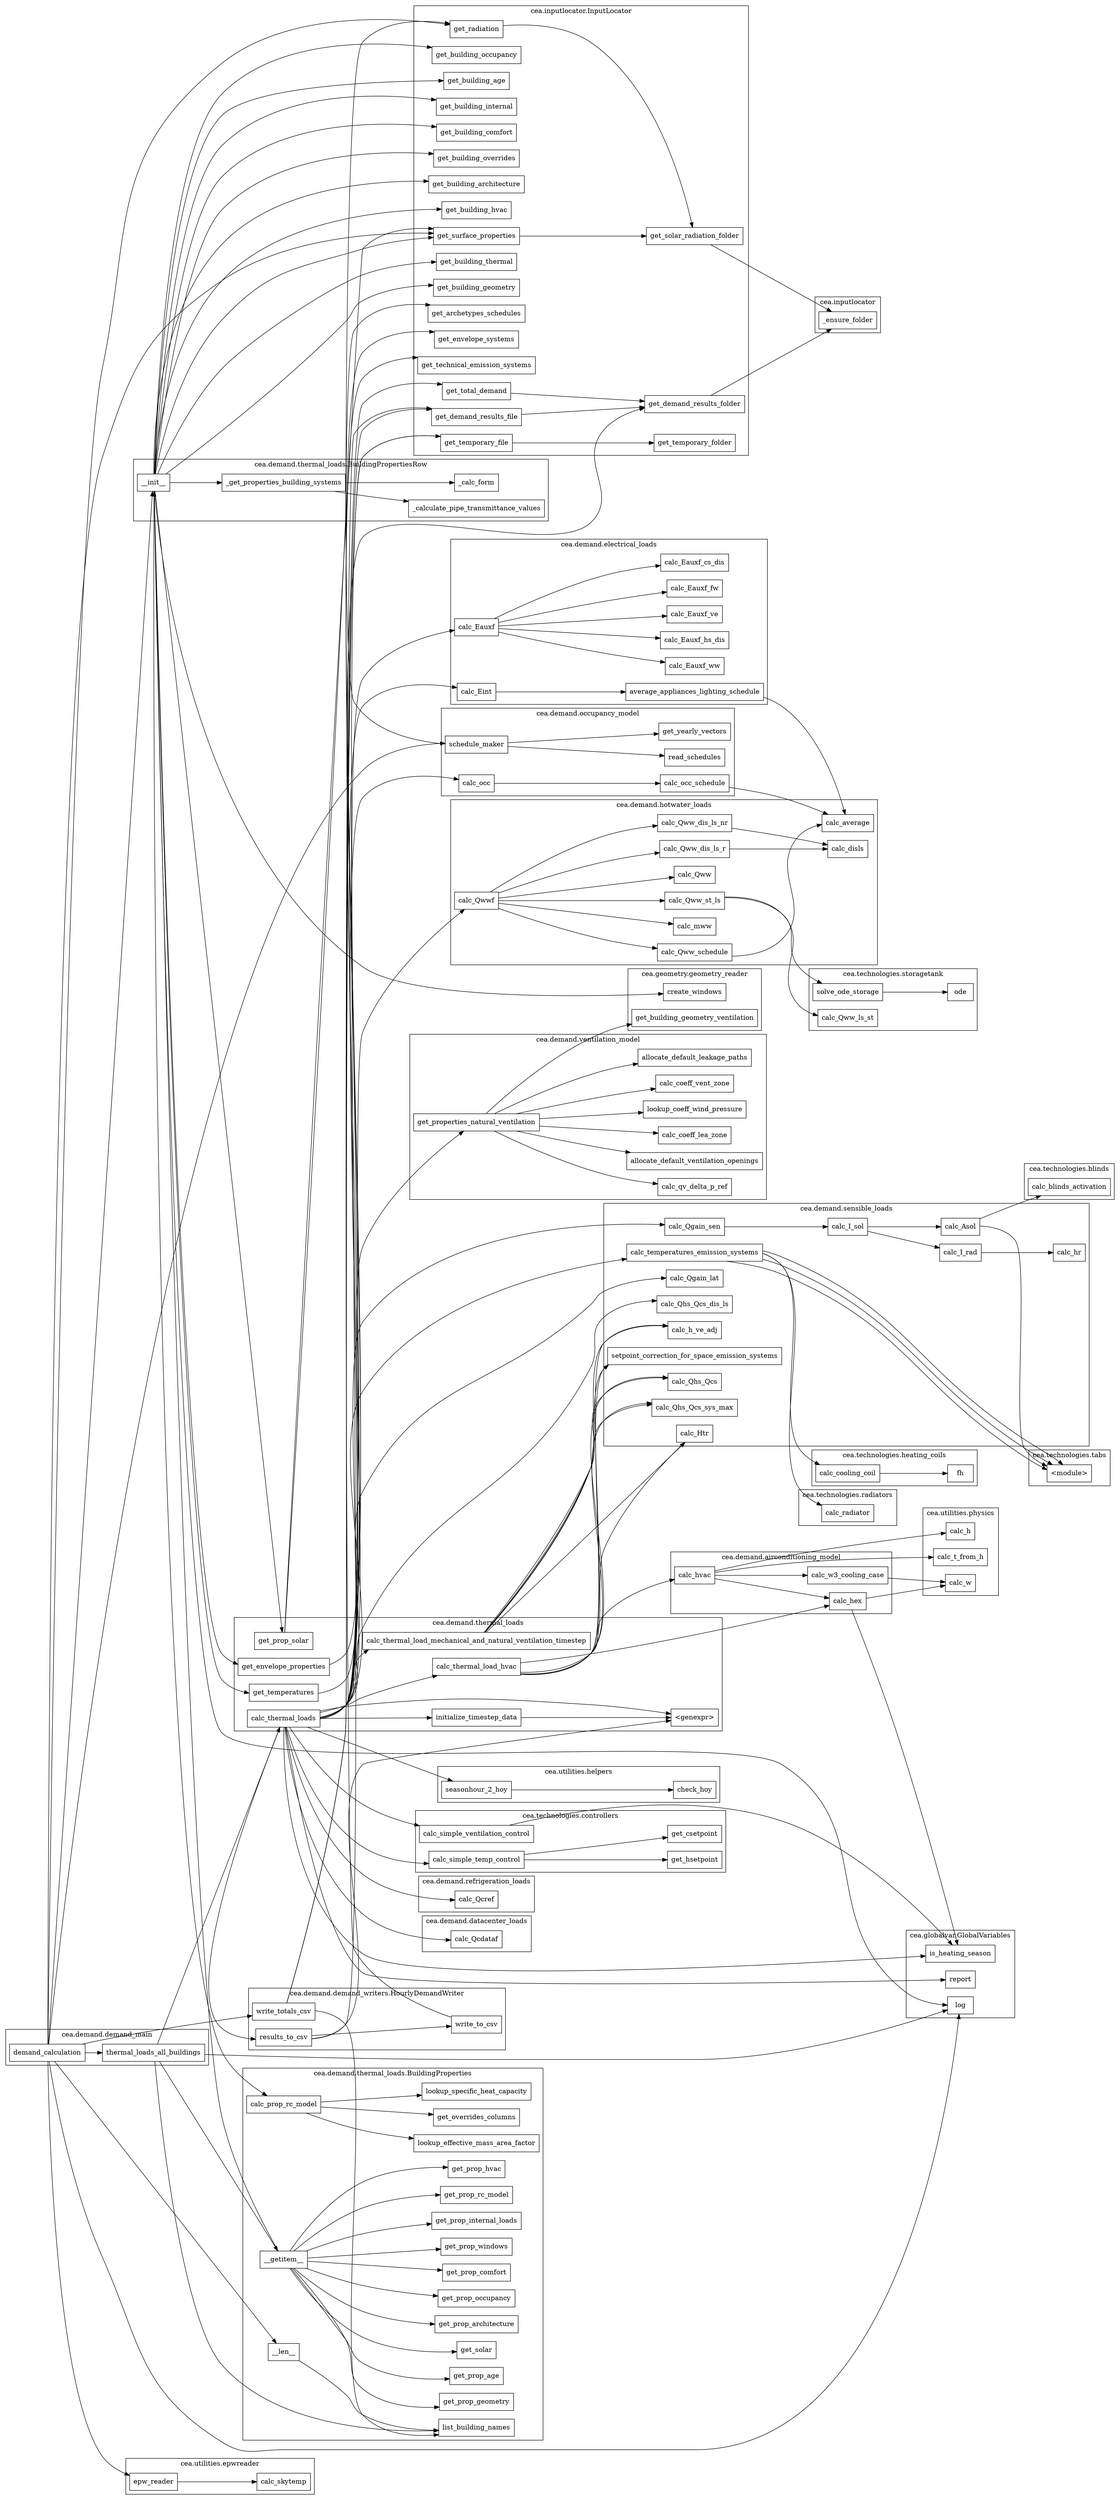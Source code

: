 digraph demand_function_graph {
	graph [bb="0,0,1928,5007",
		rankdir=LR
	];
	node [label="\N",
		shape=box
	];
	subgraph "cluster_cea.utilities.physics" {
		graph [bb="1589.5,2523,1713.5,2706",
			label="cea.utilities.physics",
			lheight=0.21,
			lp="1651.5,2694.5",
			lwidth=1.50
		];
		calc_h		 [height=0.5,
			pos="1651,2603",
			width=0.75];
		calc_w		 [height=0.5,
			pos="1651,2549",
			width=0.77778];
		calc_t_from_h		 [height=0.5,
			pos="1651,2657",
			width=1.375];
	}
	subgraph "cluster_cea.geometry.geometry_reader" {
		graph [bb="1083,3267,1307,3396",
			label="cea.geometry.geometry_reader",
			lheight=0.21,
			lp="1195,3384.5",
			lwidth=2.39
		];
		get_building_geometry_ventilation		 [height=0.5,
			pos="1195,3347",
			width=2.8889];
		create_windows		 [height=0.5,
			pos="1195,3293",
			width=1.4861];
	}
	subgraph "cluster_cea.inputlocator.InputLocator" {
		graph [bb="714.5,3840,1287.5,4779",
			label="cea.inputlocator.InputLocator",
			lheight=0.21,
			lp="1001,4767.5",
			lwidth=2.32
		];
		get_surface_properties		 [height=0.5,
			pos="821.5,4244",
			width=2.0139];
		get_solar_radiation_folder		 [height=0.5,
			pos="1195,4190",
			width=2.2778];
		get_surface_properties -> get_solar_radiation_folder		 [pos="e,1112.9,4202 894.18,4233.8 929.12,4228.7 971.76,4222.6 1010,4217 1040.3,4212.6 1073.4,4207.8 1103,4203.4"];
		get_building_thermal		 [height=0.5,
			pos="821.5,4514",
			width=1.8472];
		get_total_demand		 [height=0.5,
			pos="821.5,3974",
			width=1.6111];
		get_demand_results_folder		 [height=0.5,
			pos="1195,3947",
			width=2.3472];
		get_total_demand -> get_demand_results_folder		 [pos="e,1110.5,3953.1 879.73,3969.9 938.51,3965.6 1031,3958.9 1100.4,3953.8"];
		get_building_geometry		 [height=0.5,
			pos="821.5,4460",
			width=2];
		get_building_occupancy		 [height=0.5,
			pos="821.5,4406",
			width=2.1389];
		get_radiation		 [height=0.5,
			pos="821.5,4190",
			width=1.2361];
		get_radiation -> get_solar_radiation_folder		 [pos="e,1113,4190 866.21,4190 924,4190 1027.3,4190 1102.5,4190"];
		get_building_age		 [height=0.5,
			pos="821.5,4352",
			width=1.5417];
		get_technical_emission_systems		 [height=0.5,
			pos="821.5,4082",
			width=2.75];
		get_envelope_systems		 [height=0.5,
			pos="821.5,4136",
			width=1.9861];
		get_demand_results_file		 [height=0.5,
			pos="821.5,3920",
			width=2.1111];
		get_demand_results_file -> get_demand_results_folder		 [pos="e,1110.2,3941 897.68,3925.5 956.02,3929.7 1037.2,3935.7 1099.9,3940.2"];
		get_temporary_folder		 [height=0.5,
			pos="1195,3866",
			width=1.9167];
		get_building_internal		 [height=0.5,
			pos="821.5,4298",
			width=1.8333];
		get_archetypes_schedules		 [height=0.5,
			pos="821.5,4028",
			width=2.2639];
		get_building_comfort		 [height=0.5,
			pos="821.5,4730",
			width=1.9028];
		get_building_overrides		 [height=0.5,
			pos="821.5,4676",
			width=2];
		get_building_architecture		 [height=0.5,
			pos="821.5,4622",
			width=2.1806];
		get_temporary_file		 [height=0.5,
			pos="821.5,3866",
			width=1.6944];
		get_temporary_file -> get_temporary_folder		 [pos="e,1125.8,3866 882.6,3866 946.02,3866 1046.2,3866 1115.8,3866"];
		get_building_hvac		 [height=0.5,
			pos="821.5,4568",
			width=1.6528];
	}
	subgraph "cluster_cea.demand.hotwater_loads" {
		graph [bb="773,1388,1512.5,1733",
			label="cea.demand.hotwater_loads",
			lheight=0.21,
			lp="1142.8,1721.5",
			lwidth=2.18
		];
		calc_mww		 [height=0.5,
			pos="1195,1414",
			width=1.0694];
		calc_average		 [height=0.5,
			pos="1460,1468",
			width=1.2361];
		calc_Qww_schedule		 [height=0.5,
			pos="1195,1468",
			width=1.8472];
		calc_Qww_schedule -> calc_average		 [pos="e,1415.1,1468 1261.7,1468 1305.9,1468 1363.4,1468 1404.9,1468"];
		calc_Qww		 [height=0.5,
			pos="1195,1522",
			width=1.0694];
		calc_Qwwf		 [height=0.5,
			pos="821.5,1576",
			width=1.125];
		calc_Qwwf -> calc_mww		 [pos="e,1156.4,1416.5 844.82,1557.9 882.3,1528.4 961.31,1470.4 1038,1441 1072.8,1427.7 1114.6,1420.9 1146.1,1417.5"];
		calc_Qwwf -> calc_Qww_schedule		 [pos="e,1128.1,1476.6 862.27,1558.5 904.96,1540.3 975.13,1512.1 1038,1495 1063.8,1488 1092.4,1482.5 1118.1,1478.2"];
		calc_Qwwf -> calc_Qww		 [pos="e,1156.5,1527.5 862.26,1570.3 931.17,1560.2 1072.5,1539.7 1146.5,1528.9"];
		calc_Qww_dis_ls_nr		 [height=0.5,
			pos="1195,1576",
			width=1.8889];
		calc_Qwwf -> calc_Qww_dis_ls_nr		 [pos="e,1126.7,1576 862.26,1576 922.72,1576 1038.9,1576 1116.5,1576"];
		calc_Qww_st_ls		 [height=0.5,
			pos="1195,1684",
			width=1.5278];
		calc_Qwwf -> calc_Qww_st_ls		 [pos="e,1139.7,1677.2 862.27,1593.6 904.96,1611.8 975.13,1640 1038,1657 1067.6,1665.1 1101.1,1671.3 1129.5,1675.7"];
		calc_Qww_dis_ls_r		 [height=0.5,
			pos="1195,1630",
			width=1.7917];
		calc_Qwwf -> calc_Qww_dis_ls_r		 [pos="e,1130.4,1620.8 862.26,1581.8 923.7,1590.8 1042.7,1608.1 1120.2,1619.3"];
		calc_disls		 [height=0.5,
			pos="1460,1603",
			width=1];
		calc_Qww_dis_ls_nr -> calc_disls		 [pos="e,1423.9,1599.4 1263,1582.9 1310.3,1587.8 1372.4,1594.2 1413.9,1598.4"];
		calc_Qww_dis_ls_r -> calc_disls		 [pos="e,1423.8,1606.7 1259.7,1623.5 1307.3,1618.6 1371.2,1612.1 1413.7,1607.7"];
	}
	subgraph "cluster_cea.technologies.controllers" {
		graph [bb="716.5,1741,1249,1870",
			label="cea.technologies.controllers",
			lheight=0.21,
			lp="982.75,1858.5",
			lwidth=2.17
		];
		calc_simple_temp_control		 [height=0.5,
			pos="821.5,1767",
			width=2.2917];
		get_csetpoint		 [height=0.5,
			pos="1195,1767",
			width=1.2778];
		calc_simple_temp_control -> get_csetpoint		 [pos="e,1148.8,1767 904.03,1767 975.1,1767 1076.3,1767 1138.4,1767"];
		get_hsetpoint		 [height=0.5,
			pos="1195,1821",
			width=1.2778];
		calc_simple_temp_control -> get_hsetpoint		 [pos="e,1148.6,1814.4 904.19,1778.8 937.07,1783.5 975.34,1789 1010,1794 1053.2,1800.3 1102.1,1807.5 1138.7,1812.9"];
		calc_simple_ventilation_control		 [height=0.5,
			pos="821.5,1821",
			width=2.6944];
	}
	subgraph "cluster_cea.technologies.storagetank" {
		graph [bb="1391,1887,1686,2016",
			label="cea.technologies.storagetank",
			lheight=0.21,
			lp="1538.5,2004.5",
			lwidth=2.22
		];
		ode		 [height=0.5,
			pos="1651,1913",
			width=0.75];
		calc_Qww_ls_st		 [height=0.5,
			pos="1460,1967",
			width=1.5278];
		solve_ode_storage		 [height=0.5,
			pos="1460,1913",
			width=1.6944];
		solve_ode_storage -> ode		 [pos="e,1623.8,1913 1521.1,1913 1551.5,1913 1587.4,1913 1613.6,1913"];
	}
	subgraph "cluster_cea.demand.occupancy_model" {
		graph [bb="431,263.04,891.5,446.04",
			label="cea.demand.occupancy_model",
			lheight=0.21,
			lp="661.25,434.54",
			lwidth=2.43
		];
		calc_occ_schedule		 [height=0.5,
			pos="821.5,289.04",
			width=1.7222];
		schedule_maker		 [height=0.5,
			pos="492.5,397.04",
			width=1.4861];
		get_yearly_vectors		 [height=0.5,
			pos="821.5,343.04",
			width=1.6944];
		schedule_maker -> get_yearly_vectors		 [pos="e,760.43,350.94 546.05,386.25 572.15,381.05 604.18,374.9 633,370.04 671.67,363.52 714.99,357.22 750.24,352.34"];
		read_schedules		 [height=0.5,
			pos="821.5,397.04",
			width=1.4306];
		schedule_maker -> read_schedules		 [pos="e,769.97,397.04 546.04,397.04 604.32,397.04 698.22,397.04 759.65,397.04"];
		calc_occ		 [height=0.5,
			pos="492.5,316.04",
			width=0.94444];
		calc_occ -> calc_occ_schedule		 [pos="e,759.24,294.1 526.65,313.31 578.47,309.03 679.85,300.66 748.87,294.96"];
	}
	subgraph "cluster_cea.technologies.tabs" {
		graph [bb="1773.5,3267,1909.5,3342",
			label="cea.technologies.tabs",
			lheight=0.21,
			lp="1841.5,3330.5",
			lwidth=1.67
		];
		"<module>"		 [height=0.5,
			pos="1841.5,3293",
			width=1.0278];
	}
	subgraph "cluster_cea.utilities.helpers" {
		graph [bb="752,3757,1242,3832",
			label="cea.utilities.helpers",
			lheight=0.21,
			lp="997,3820.5",
			lwidth=1.46
		];
		check_hoy		 [height=0.5,
			pos="1195,3783",
			width=1.0833];
		seasonhour_2_hoy		 [height=0.5,
			pos="821.5,3783",
			width=1.7083];
		seasonhour_2_hoy -> check_hoy		 [pos="e,1155.9,3783 883.01,3783 956.3,3783 1078.3,3783 1145.6,3783"];
	}
	subgraph "cluster_cea.technologies.radiators" {
		graph [bb="1379.5,2669,1540.5,2744",
			label="cea.technologies.radiators",
			lheight=0.21,
			lp="1460,2732.5",
			lwidth=2.01
		];
		calc_radiator		 [height=0.5,
			pos="1460,2695",
			width=1.2361];
	}
	subgraph "cluster_cea.demand.ventilation_model" {
		graph [bb="711,3404,1315.5,3749",
			label="cea.demand.ventilation_model",
			lheight=0.21,
			lp="1013.3,3737.5",
			lwidth=2.35
		];
		get_properties_natural_ventilation		 [height=0.5,
			pos="821.5,3511",
			width=2.8472];
		allocate_default_ventilation_openings		 [height=0.5,
			pos="1195,3430",
			width=3.125];
		get_properties_natural_ventilation -> allocate_default_ventilation_openings		 [pos="e,1083.9,3448.1 889.18,3493 931.61,3481.8 987.81,3467.7 1038,3457 1049.6,3454.6 1061.6,3452.2 1073.7,3449.9"];
		calc_coeff_lea_zone		 [height=0.5,
			pos="1195,3484",
			width=1.8333];
		get_properties_natural_ventilation -> calc_coeff_lea_zone		 [pos="e,1128.9,3488.8 924.01,3503.7 985.5,3499.2 1062.6,3493.6 1118.7,3489.5"];
		lookup_coeff_wind_pressure		 [height=0.5,
			pos="1195,3538",
			width=2.5278];
		get_properties_natural_ventilation -> lookup_coeff_wind_pressure		 [pos="e,1103.7,3531.5 924.01,3518.4 976.79,3522.3 1041.1,3526.9 1093.7,3530.8"];
		calc_coeff_vent_zone		 [height=0.5,
			pos="1195,3592",
			width=1.9444];
		get_properties_natural_ventilation -> calc_coeff_vent_zone		 [pos="e,1124.7,3581.2 889.18,3529.1 931.61,3540.3 987.81,3554.4 1038,3565 1062.8,3570.3 1090,3575.3 1114.6,3579.5"];
		allocate_default_leakage_paths		 [height=0.5,
			pos="1195,3646",
			width=2.625];
		get_properties_natural_ventilation -> allocate_default_leakage_paths		 [pos="e,1100.1,3634.4 851.64,3529.1 891.99,3553.4 967.84,3596 1038,3619 1054.5,3624.5 1072.3,3628.9 1089.8,3632.4"];
		calc_qv_delta_p_ref		 [height=0.5,
			pos="1195,3700",
			width=1.8333];
		get_properties_natural_ventilation -> calc_qv_delta_p_ref		 [pos="e,1128.7,3695.7 840.16,3529.1 874.7,3563.3 955.08,3637.2 1038,3673 1063.2,3683.9 1092.4,3690.4 1118.7,3694.3"];
	}
	subgraph "cluster_cea.utilities.epwreader" {
		graph [bb="217,4924,547.5,4999",
			label="cea.utilities.epwreader",
			lheight=0.21,
			lp="382.25,4987.5",
			lwidth=1.71
		];
		epw_reader		 [height=0.5,
			pos="266,4950",
			width=1.1389];
		calc_skytemp		 [height=0.5,
			pos="492.5,4950",
			width=1.3056];
		epw_reader -> calc_skytemp		 [pos="e,445.12,4950 307.14,4950 342.75,4950 395.17,4950 435.02,4950"];
	}
	subgraph "cluster_cea.globalvar.GlobalVariables" {
		graph [bb="1560,1234,1743,1417",
			label="cea.globalvar.GlobalVariables",
			lheight=0.21,
			lp="1651.5,1405.5",
			lwidth=2.32
		];
		report		 [height=0.5,
			pos="1651,1314",
			width=0.75];
		is_heating_season		 [height=0.5,
			pos="1651,1368",
			width=1.6389];
		log		 [height=0.5,
			pos="1651,1260",
			width=0.75];
	}
	subgraph "cluster_cea.technologies.heating_coils" {
		graph [bb="1394,3331,1686,3406",
			label="cea.technologies.heating_coils",
			lheight=0.21,
			lp="1540,3394.5",
			lwidth=2.35
		];
		calc_cooling_coil		 [height=0.5,
			pos="1460,3357",
			width=1.6111];
		fh		 [height=0.5,
			pos="1651,3357",
			width=0.75];
		calc_cooling_coil -> fh		 [pos="e,1624,3357 1518.2,3357 1549.3,3357 1586.8,3357 1613.8,3357"];
	}
	subgraph "cluster_cea.demand.refrigeration_loads" {
		graph [bb="726,1239,917,1314",
			label="cea.demand.refrigeration_loads",
			lheight=0.21,
			lp="821.5,1302.5",
			lwidth=2.43
		];
		calc_Qcref		 [height=0.5,
			pos="821.5,1265",
			width=1.0972];
	}
	subgraph "cluster_cea.demand.demand_writers.HourlyDemandWriter" {
		graph [bb="430.5,126.04,874,255.04",
			label="cea.demand.demand_writers.HourlyDemandWriter",
			lheight=0.21,
			lp="652.25,243.54",
			lwidth=3.94
		];
		write_to_csv		 [height=0.5,
			pos="821.5,179.04",
			width=1.2361];
		results_to_csv		 [height=0.5,
			pos="492.5,152.04",
			width=1.3611];
		results_to_csv -> write_to_csv		 [pos="e,776.77,175.43 541.75,156.03 601.83,160.99 704.15,169.44 766.7,174.6"];
		write_totals_csv		 [height=0.5,
			pos="492.5,206.04",
			width=1.5];
	}
	subgraph "cluster_cea.demand.thermal_loads.BuildingPropertiesRow" {
		graph [bb="226.5,4787,943,4916",
			label="cea.demand.thermal_loads.BuildingPropertiesRow",
			lheight=0.21,
			lp="584.75,4904.5",
			lwidth=3.93
		];
		_calc_form		 [height=0.5,
			pos="821.5,4813",
			width=1.125];
		_calculate_pipe_transmittance_values		 [height=0.5,
			pos="821.5,4867",
			width=3.1528];
		__init__		 [height=0.5,
			pos="266,4813",
			width=0.875];
		_get_properties_building_systems		 [height=0.5,
			pos="492.5,4813",
			width=2.9028];
		__init__ -> _get_properties_building_systems		 [pos="e,387.83,4813 297.75,4813 318.84,4813 348.26,4813 377.82,4813"];
		_get_properties_building_systems -> _calc_form		 [pos="e,780.6,4813 597.41,4813 655.19,4813 724.46,4813 770.33,4813"];
		_get_properties_building_systems -> _calculate_pipe_transmittance_values		 [pos="e,707.83,4851.7 583.43,4831.1 599.9,4834.2 616.95,4837.3 633,4840 653.95,4843.6 676.27,4847 697.93,4850.3"];
	}
	subgraph "cluster_cea.demand.thermal_loads.BuildingProperties" {
		graph [bb="417.5,454.04,938,1231",
			label="cea.demand.thermal_loads.BuildingProperties",
			lheight=0.21,
			lp="677.75,1219.5",
			lwidth=3.56
		];
		get_prop_occupancy		 [height=0.5,
			pos="821.5,912.04",
			width=1.9028];
		get_prop_comfort		 [height=0.5,
			pos="821.5,966.04",
			width=1.6667];
		get_overrides_columns		 [height=0.5,
			pos="821.5,1074",
			width=2.0417];
		get_prop_windows		 [height=0.5,
			pos="821.5,1020",
			width=1.7361];
		get_prop_internal_loads		 [height=0.5,
			pos="821.5,534.04",
			width=2.1111];
		list_building_names		 [height=0.5,
			pos="821.5,480.04",
			width=1.7639];
		get_prop_rc_model		 [height=0.5,
			pos="821.5,588.04",
			width=1.7778];
		lookup_specific_heat_capacity		 [height=0.5,
			pos="821.5,1128",
			width=2.6528];
		get_prop_hvac		 [height=0.5,
			pos="821.5,642.04",
			width=1.4028];
		__getitem__		 [height=0.5,
			pos="492.5,777.04",
			width=1.1944];
		__getitem__ -> get_prop_occupancy		 [pos="e,752.75,910.64 510.48,795.09 534.97,819.86 582.8,863.77 633,885.04 667.31,899.59 707.98,906.55 742.66,909.78"];
		__getitem__ -> get_prop_comfort		 [pos="e,761.38,967.98 503.12,795.12 522.55,829.63 570.02,904.52 633,939.04 668.85,958.7 714.1,965.63 751.16,967.56"];
		__getitem__ -> get_prop_windows		 [pos="e,758.61,1023.7 499.37,795.32 514.12,838.02 557.09,944.37 633,993.04 666.91,1014.8 711.29,1021.9 748.37,1023.4"];
		__getitem__ -> get_prop_internal_loads		 [pos="e,745.18,526.47 529.46,759.01 552.08,745.89 580.08,726.07 597,701.04 632.99,647.82 585.17,603.94 633,561.04 660.3,536.56 699.38,\
528.28 734.81,526.74"];
		__getitem__ -> get_prop_rc_model		 [pos="e,757.08,582.22 527.07,758.89 549.38,745.41 577.97,725.22 597,701.04 622.63,668.49 600.23,640.4 633,615.04 664.86,590.39 709.15,\
583.14 746.69,582.29"];
		__getitem__ -> get_prop_hvac		 [pos="e,770.92,641.5 519.52,758.95 540.76,743.95 571.35,721.79 597,701.04 613.65,687.58 613.58,678.06 633,669.04 672.94,650.49 722.4,643.96 \
760.49,641.95"];
		get_prop_geometry		 [height=0.5,
			pos="821.5,696.04",
			width=1.7639];
		__getitem__ -> get_prop_geometry		 [pos="e,757.72,701.5 533,758.99 560.5,747.11 598.33,732.12 633,723.04 670.21,713.3 712.55,706.82 747.58,702.66"];
		get_prop_age		 [height=0.5,
			pos="821.5,750.04",
			width=1.3056];
		__getitem__ -> get_prop_age		 [pos="e,774.37,753.85 535.58,773.57 593.87,768.76 699.33,760.05 764.3,754.68"];
		get_solar		 [height=0.5,
			pos="821.5,804.04",
			width=0.94444];
		__getitem__ -> get_solar		 [pos="e,787.47,801.32 535.58,780.52 598,785.67 714.5,795.29 777.47,800.49"];
		get_prop_architecture		 [height=0.5,
			pos="821.5,858.04",
			width=1.9444];
		__getitem__ -> get_prop_architecture		 [pos="e,751.18,851.85 533,795.1 560.5,806.98 598.33,821.96 633,831.04 667.89,840.18 707.29,846.44 740.94,850.62"];
		calc_prop_rc_model		 [height=0.5,
			pos="492.5,1155",
			width=1.8611];
		calc_prop_rc_model -> get_overrides_columns		 [pos="e,747.62,1080.7 533,1137 560.5,1125.1 598.33,1110.1 633,1101 666.73,1092.2 704.69,1086.1 737.58,1081.9"];
		calc_prop_rc_model -> lookup_specific_heat_capacity		 [pos="e,725.92,1135.9 559.67,1149.6 604.46,1145.9 664.57,1140.9 715.8,1136.7"];
		lookup_effective_mass_area_factor		 [height=0.5,
			pos="821.5,1182",
			width=3.0139];
		calc_prop_rc_model -> lookup_effective_mass_area_factor		 [pos="e,712.91,1173.2 559.67,1160.5 600.7,1163.9 654.59,1168.3 702.73,1172.3"];
		__len__		 [height=0.5,
			pos="492.5,674.04",
			width=0.86111];
		__len__ -> list_building_names		 [pos="e,757.56,474.27 523.64,656.08 546.33,641.29 576.86,618.49 597,592.04 621.85,559.4 600.5,532.09 633,507.04 665.03,482.36 709.53,475.16 \
747.15,474.34"];
	}
	subgraph "cluster_cea.demand.airconditioning_model" {
		graph [bb="1150.5,2485,1540,2614",
			label="cea.demand.airconditioning_model",
			lheight=0.21,
			lp="1345.3,2602.5",
			lwidth=2.72
		];
		calc_hvac		 [height=0.5,
			pos="1195,2565",
			width=1.0139];
		calc_hex		 [height=0.5,
			pos="1460,2511",
			width=0.91667];
		calc_hvac -> calc_hex		 [pos="e,1426.6,2517.7 1231.7,2557.7 1279.8,2547.8 1365.2,2530.3 1416.5,2519.8"];
		calc_w3_cooling_case		 [height=0.5,
			pos="1460,2565",
			width=2];
		calc_hvac -> calc_w3_cooling_case		 [pos="e,1387.9,2565 1231.7,2565 1269,2565 1328.8,2565 1377.7,2565"];
	}
	subgraph "cluster_cea.demand.thermal_loads" {
		graph [bb="407.5,2240,1241.5,2477",
			label="cea.demand.thermal_loads",
			lheight=0.21,
			lp="824.5,2465.5",
			lwidth=2.07
		];
		initialize_timestep_data		 [height=0.5,
			pos="821.5,2296",
			width=2.0139];
		"<genexpr>"		 [height=0.5,
			pos="1195,2296",
			width=1.0694];
		initialize_timestep_data -> "<genexpr>"		 [pos="e,1156.1,2296 894.13,2296 968.23,2296 1081.9,2296 1145.9,2296"];
		get_envelope_properties		 [height=0.5,
			pos="492.5,2374",
			width=2.1389];
		calc_thermal_load_mechanical_and_natural_ventilation_timestep		 [height=0.5,
			pos="821.5,2428",
			width=5.2361];
		calc_thermal_loads		 [height=0.5,
			pos="492.5,2266",
			width=1.7361];
		calc_thermal_loads -> initialize_timestep_data		 [pos="e,748.73,2289.5 555.01,2271.7 606.93,2276.4 681.7,2283.3 738.67,2288.5"];
		calc_thermal_loads -> calc_thermal_load_mechanical_and_natural_ventilation_timestep		 [pos="e,645.34,2410 555.19,2271.7 570.37,2275.7 585.54,2282.3 597,2293 633.95,2327.6 594.17,2368.6 633,2401 634.22,2402.1 635.47,2403.1 \
636.73,2404"];
		calc_thermal_load_hvac		 [height=0.5,
			pos="821.5,2374",
			width=2.1111];
		calc_thermal_loads -> calc_thermal_load_hvac		 [pos="e,745.44,2371.6 555.05,2275.2 569.57,2279.2 584.46,2284.9 597,2293 618.49,2307 611.07,2324.8 633,2338 663.48,2356.4 701.38,2365.7 \
735.12,2370.3"];
		calc_thermal_loads -> "<genexpr>"		 [pos="e,1156.5,2303.2 555.08,2277.4 569.29,2281.3 584.04,2286.4 597,2293 615.52,2302.6 613.42,2316 633,2323 711.77,2351.6 926.44,2329.1 \
1010,2323 1056.7,2319.6 1109.4,2311.4 1146.5,2305"];
		get_prop_solar		 [height=0.5,
			pos="492.5,2428",
			width=1.4167];
		get_temperatures		 [height=0.5,
			pos="492.5,2320",
			width=1.5556];
	}
	subgraph "cluster_cea.inputlocator" {
		graph [bb="1401.5,4042,1518.5,4117",
			label="cea.inputlocator",
			lheight=0.21,
			lp="1460,4105.5",
			lwidth=1.25
		];
		_ensure_folder		 [height=0.5,
			pos="1460,4068",
			width=1.4028];
	}
	subgraph "cluster_cea.demand.sensible_loads" {
		graph [bb="1038,2752,1878.5,3259",
			label="cea.demand.sensible_loads",
			lheight=0.21,
			lp="1458.3,3247.5",
			lwidth=2.13
		];
		calc_I_rad		 [height=0.5,
			pos="1651,3183",
			width=1.0694];
		calc_hr		 [height=0.5,
			pos="1841.5,3183",
			width=0.80556];
		calc_I_rad -> calc_hr		 [pos="e,1812.4,3183 1689.7,3183 1722.4,3183 1769.4,3183 1802.3,3183"];
		calc_I_sol		 [height=0.5,
			pos="1460,3156",
			width=1.0417];
		calc_I_sol -> calc_I_rad		 [pos="e,1612.2,3177.6 1497.9,3161.3 1527.6,3165.6 1569.7,3171.6 1602.1,3176.2"];
		calc_Asol		 [height=0.5,
			pos="1651,3129",
			width=1.0139];
		calc_I_sol -> calc_Asol		 [pos="e,1614.5,3134.1 1497.9,3150.8 1528.3,3146.4 1571.7,3140.2 1604.3,3135.6"];
		calc_temperatures_emission_systems		 [height=0.5,
			pos="1195,3210",
			width=3.1528];
		calc_Qgain_lat		 [height=0.5,
			pos="1195,3102",
			width=1.3889];
		calc_h_ve_adj		 [height=0.5,
			pos="1195,2886",
			width=1.3611];
		calc_Qhs_Qcs_dis_ls		 [height=0.5,
			pos="1195,3048",
			width=1.9583];
		calc_Qhs_Qcs		 [height=0.5,
			pos="1195,2778",
			width=1.4028];
		calc_Qhs_Qcs_sys_max		 [height=0.5,
			pos="1195,2994",
			width=2.1944];
		calc_Htr		 [height=0.5,
			pos="1195,2940",
			width=0.90278];
		calc_Qgain_sen		 [height=0.5,
			pos="1195,3156",
			width=1.4722];
		calc_Qgain_sen -> calc_I_sol		 [pos="e,1422.5,3156 1248.3,3156 1296.2,3156 1366.5,3156 1412.5,3156"];
		setpoint_correction_for_space_emission_systems		 [height=0.5,
			pos="1195,2832",
			width=4.1389];
	}
	subgraph "cluster_cea.technologies.blinds" {
		graph [bb="1763,2669,1920,2744",
			label="cea.technologies.blinds",
			lheight=0.21,
			lp="1841.5,2732.5",
			lwidth=1.81
		];
		calc_blinds_activation		 [height=0.5,
			pos="1841.5,2695",
			width=1.9583];
	}
	subgraph "cluster_cea.demand.electrical_loads" {
		graph [bb="774,1887,1317,2232",
			label="cea.demand.electrical_loads",
			lheight=0.21,
			lp="1045.5,2220.5",
			lwidth=2.18
		];
		calc_Eauxf_hs_dis		 [height=0.5,
			pos="1195,2075",
			width=1.7083];
		calc_Eauxf_ve		 [height=0.5,
			pos="1195,2129",
			width=1.375];
		calc_Eauxf_fw		 [height=0.5,
			pos="1195,1913",
			width=1.4028];
		calc_Eint		 [height=0.5,
			pos="821.5,2183",
			width=0.94444];
		average_appliances_lighting_schedule		 [height=0.5,
			pos="1195,2183",
			width=3.1667];
		calc_Eint -> average_appliances_lighting_schedule		 [pos="e,1081,2183 855.8,2183 903.86,2183 995.22,2183 1070.9,2183"];
		calc_Eauxf_cs_dis		 [height=0.5,
			pos="1195,1967",
			width=1.7083];
		calc_Eauxf_ww		 [height=0.5,
			pos="1195,2021",
			width=1.4722];
		calc_Eauxf		 [height=0.5,
			pos="821.5,2048",
			width=1.0972];
		calc_Eauxf -> calc_Eauxf_hs_dis		 [pos="e,1133.3,2070.6 861.21,2050.9 923.1,2055.4 1045.3,2064.2 1123.1,2069.9"];
		calc_Eauxf -> calc_Eauxf_ve		 [pos="e,1145.3,2121.6 861.23,2058.7 904.21,2070.2 975.74,2088.9 1038,2102 1070,2108.8 1105.9,2115.1 1135.3,2119.9"];
		calc_Eauxf -> calc_Eauxf_fw		 [pos="e,1144.3,1917.9 851.64,2029.9 891.99,2005.7 967.84,1963.1 1038,1940 1068.9,1929.9 1104.7,1923.3 1134.1,1919.2"];
		calc_Eauxf -> calc_Eauxf_cs_dis		 [pos="e,1133.4,1976.5 861.23,2037.4 904.21,2025.8 975.74,2007.2 1038,1994 1065.8,1988.2 1096.5,1982.6 1123.4,1978.1"];
		calc_Eauxf -> calc_Eauxf_ww		 [pos="e,1141.7,2024.8 861.21,2045.2 925.41,2040.6 1054.5,2031.2 1131.7,2025.6"];
	}
	subgraph "cluster_cea.demand.datacenter_loads" {
		graph [bb="730.5,2570,912.5,2645",
			label="cea.demand.datacenter_loads",
			lheight=0.21,
			lp="821.5,2633.5",
			lwidth=2.31
		];
		calc_Qcdataf		 [height=0.5,
			pos="821.5,2596",
			width=1.2778];
	}
	subgraph "cluster_cea.demand.demand_writers" {
		graph [label="cea.demand.demand_writers"];
	}
	subgraph "cluster_cea.demand.demand_main" {
		graph [bb="8,701.04,360,776.04",
			label="cea.demand.demand_main",
			lheight=0.21,
			lp="184,764.54",
			lwidth=2.07
		];
		thermal_loads_all_buildings		 [height=0.5,
			pos="266,727.04",
			width=2.3889];
		demand_calculation		 [height=0.5,
			pos="80,727.04",
			width=1.7778];
		demand_calculation -> thermal_loads_all_buildings		 [pos="e,179.9,727.04 144.06,727.04 152.36,727.04 161.01,727.04 169.7,727.04"];
	}
	get_envelope_properties -> get_envelope_systems	 [pos="e,749.54,4146.1 569.69,2381.6 580.27,2385.9 589.92,2392.1 597,2401 655.81,2475.5 570.1,4038 633,4109 659.01,4138.4 701.51,4146.3 \
739.48,4146.3"];
	calc_thermal_load_mechanical_and_natural_ventilation_timestep -> calc_h_ve_adj	 [pos="e,1145.8,2891.9 994.26,2446.2 999.95,2450.2 1005.2,2454.8 1010,2460 1069.7,2525.9 978.41,2793.1 1038,2859 1062,2885.7 1102.1,2892.2 \
1135.6,2892.1"];
	calc_thermal_load_mechanical_and_natural_ventilation_timestep -> calc_Qhs_Qcs	 [pos="e,1168.5,2759.9 992.75,2446.3 998.94,2450.2 1004.7,2454.8 1010,2460 1060.6,2510.3 1005.4,2554.6 1038,2618 1067.3,2675.1 1123.8,2725.2 \
1160.1,2753.5"];
	calc_thermal_load_mechanical_and_natural_ventilation_timestep -> calc_Qhs_Qcs_sys_max	 [pos="e,1115.6,2999.5 994.36,2446.1 1000,2450.1 1005.3,2454.7 1010,2460 1085.1,2544.2 962.98,2882.8 1038,2967 1055,2986.2 1080.3,2994.9 \
1105.6,2998.4"];
	calc_thermal_load_mechanical_and_natural_ventilation_timestep -> calc_Htr	 [pos="e,1162.3,2944.9 994.31,2446.1 999.99,2450.1 1005.3,2454.8 1010,2460 1077.4,2535.1 970.7,2837.9 1038,2913 1066,2944.3 1116.2,2947.9 \
1152.1,2945.7"];
	calc_thermal_load_mechanical_and_natural_ventilation_timestep -> setpoint_correction_for_space_emission_systems	 [pos="e,1047.6,2813.9 994.19,2446.2 999.89,2450.2 1005.2,2454.8 1010,2460 1061.9,2516.8 986.12,2748.3 1038,2805 1038.6,2805.8 1039.3,2806.4 \
1040,2807.1"];
	calc_thermal_loads -> get_demand_results_folder	 [pos="e,1110.4,3937.4 555.12,2270.1 570.76,2274.1 586.18,2281 597,2293 667.76,2371.5 556.38,2455.3 633,2528 694.05,2586 952.87,2504.2 \
1010,2566 1060,2620.2 994.6,3833.4 1038,3893 1053,3913.7 1076.5,3926.5 1100.8,3934.5"];
	calc_thermal_loads -> calc_simple_temp_control	 [pos="e,738.55,1760.1 496.22,2247.9 508.45,2169 560.87,1856.4 633,1794 658.92,1771.6 694.81,1763 728.26,1760.6"];
	calc_thermal_loads -> calc_simple_ventilation_control	 [pos="e,724.37,1835.3 494.69,2247.9 499.63,2187.1 523.82,1989 633,1883 655.22,1861.5 685.09,1847.4 714.45,1838.2"];
	calc_thermal_loads -> report	 [pos="e,1623.9,1313.9 493.26,2247.7 492.15,2129.2 492.39,1470.8 633,1346 670.39,1312.9 1436.9,1313.3 1613.8,1313.9"];
	calc_thermal_loads -> is_heating_season	 [pos="e,1591.8,1364.7 493.37,2247.7 492.96,2131.9 497.04,1502 633,1384 704.22,1322.2 1364.8,1352.4 1581.5,1364.1"];
	calc_thermal_loads -> calc_Qwwf	 [pos="e,789.47,1594.2 494.45,2247.6 498.89,2176.3 522.33,1913.7 633,1737 670.71,1676.8 738.09,1627.2 780.97,1599.6"];
	calc_thermal_loads -> calc_Qcref	 [pos="e,781.79,1264.4 493.58,2248 494.46,2129.5 505.1,1463.7 633,1318 667.44,1278.8 728.47,1267.6 771.53,1264.9"];
	calc_thermal_loads -> calc_occ	 [pos="e,458.4,323.32 489.66,2248 473.97,2147 397.62,1642 374,1226 371.33,1179.1 351.45,420.34 374,379.04 389.16,351.27 421.59,335.23 448.7,\
326.3"];
	calc_thermal_loads -> seasonhour_2_hoy	 [pos="e,759.95,3791.5 555.06,2269 571.1,2272.9 586.73,2280.1 597,2293 647.39,2356.6 579.6,3692 633,3753 661.3,3785.4 709.45,3792.6 749.86,\
3791.8"];
	calc_thermal_loads -> get_properties_natural_ventilation	 [pos="e,809.24,3492.8 555.17,2269.2 571.1,2273.1 586.66,2280.3 597,2293 652.97,2362.2 612.43,3006.5 633,3093 670.16,3249.4 765.47,3419.3 \
803.99,3484"];
	calc_thermal_loads -> calc_Qcdataf	 [pos="e,775.43,2602.1 555.01,2269.9 570.74,2273.9 586.24,2280.9 597,2293 677.47,2384.1 548.69,2476.6 633,2564 666.55,2598.9 723.07,2604.3 \
765.3,2602.6"];
	calc_thermal_loads -> results_to_csv	 [pos="e,443.45,151.89 489.66,2248 473.97,2147 397.62,1642 374,1226 370.73,1168.5 346.37,238.66 374,188.04 385.58,166.82 409.85,157.3 433.43,\
153.29"];
	calc_thermal_loads -> calc_Eint	 [pos="e,787.24,2191.5 555.01,2250.4 619.93,2234 720.58,2208.4 777.48,2194"];
	calc_thermal_loads -> calc_Eauxf	 [pos="e,785.72,2066.1 514.51,2247.9 541.2,2225.2 589.07,2185.8 633,2156 680.52,2123.9 738.09,2091.6 776.79,2070.9"];
	calc_thermal_loads -> calc_temperatures_emission_systems	 [pos="e,1081.3,3197.3 555.03,2269.3 570.96,2273.2 586.55,2280.4 597,2293 678.81,2392.4 572.63,2757.4 633,2871 739.59,3071.7 829.97,3091.7 \
1038,3183 1048.6,3187.7 1060,3191.6 1071.5,3194.8"];
	calc_thermal_loads -> calc_Qgain_lat	 [pos="e,1144.9,3108.1 555.17,2270.4 570.72,2274.4 586.08,2281.3 597,2293 657.82,2358.6 567.85,2429.8 633,2491 755.91,2606.7 894.74,2412.8 \
1010,2536 1091.9,2623.6 958.4,2985.3 1038,3075 1061.6,3101.7 1101.3,3108.3 1134.7,3108.3"];
	calc_thermal_loads -> calc_Qhs_Qcs_dis_ls	 [pos="e,1124.5,3054.1 555.14,2270.7 570.6,2274.7 585.92,2281.5 597,2293 648.19,2346.1 578.18,2405.7 633,2455 758.35,2567.9 894.39,2375.3 \
1010,2498 1089.8,2582.8 960.69,2934 1038,3021 1056.9,3042.4 1086.2,3050.8 1114.2,3053.4"];
	calc_thermal_loads -> calc_Qgain_sen	 [pos="e,1142,3159 555.25,2269.7 571,2273.6 586.43,2280.7 597,2293 648.72,2353.4 600.68,2576.4 633,2649 734.41,2877 874.44,2855.6 1010,\
3065 1026.9,3091.1 1013.6,3109.9 1038,3129 1064.2,3149.6 1100.6,3156.8 1131.7,3158.6"];
	calc_thermal_load_hvac -> calc_h_ve_adj	 [pos="e,1145.7,2892 897.66,2364.3 936.79,2363.7 982.15,2370.8 1010,2401 1079.1,2476 969.98,2783.1 1038,2859 1061.9,2885.8 1102,2892.3 \
1135.5,2892.2"];
	calc_thermal_load_hvac -> calc_Qhs_Qcs	 [pos="e,1167.8,2759.8 897.81,2365 936.49,2364.8 981.38,2372 1010,2401 1044.1,2435.7 1016.8,2574.3 1038,2618 1065.8,2675.6 1122.5,2725.4 \
1159.3,2753.5"];
	calc_thermal_load_hvac -> calc_Qhs_Qcs_sys_max	 [pos="e,1116,2999.6 897.8,2364.1 936.97,2363.5 982.32,2370.6 1010,2401 1052.4,2447.6 996.27,2919.9 1038,2967 1055,2986.3 1080.5,2995.1 \
1105.9,2998.5"];
	calc_thermal_load_hvac -> calc_Htr	 [pos="e,1162.3,2944.9 897.74,2364.2 936.89,2363.6 982.24,2370.7 1010,2401 1086.9,2485.1 962.26,2827.9 1038,2913 1065.9,2944.4 1116.2,2948 \
1152.1,2945.7"];
	calc_thermal_load_hvac -> setpoint_correction_for_space_emission_systems	 [pos="e,1047.5,2814 897.57,2364.4 936.66,2363.8 982.02,2370.9 1010,2401 1071.2,2467 977.7,2738.2 1038,2805 1038.6,2805.8 1039.3,2806.5 \
1040,2807.1"];
	calc_thermal_load_hvac -> calc_hvac	 [pos="e,1158.5,2554.4 897.83,2367.5 935.34,2368.3 979.15,2375.7 1010,2401 1039.1,2425 1013.5,2452.4 1038,2481 1067.3,2515.4 1114.3,2537.9 \
1149,2550.9"];
	calc_thermal_load_hvac -> calc_hex	 [pos="e,1426.8,2502 897.6,2383.2 931.99,2387.8 973.19,2393.9 1010,2401 1161,2430.3 1337.5,2477.4 1416.8,2499.2"];
	get_prop_solar -> get_surface_properties	 [pos="e,748.73,4254 497.22,2446.2 512.78,2522.9 572.95,2828.6 597,3083 602.93,3145.8 590.98,4170.1 633,4217 658.85,4245.9 700.67,4254 \
738.26,4254.2"];
	get_prop_solar -> get_radiation	 [pos="e,776.75,4198 499.6,2446.3 518.43,2503.8 575.64,2686.1 597,2842 606.96,2914.8 584.18,4108.2 633,4163 665.6,4199.7 723.8,4202.8 766.74,\
4199"];
	get_temperatures -> get_technical_emission_systems	 [pos="e,722.22,4091.7 548.6,2321.6 566.82,2325 585.38,2332.3 597,2347 655.81,2421.5 570.1,3984 633,4055 652.88,4077.5 682.38,4087.4 712.14,\
4090.8"];
	get_demand_results_folder -> _ensure_folder	 [pos="e,1419.8,4050 1235.4,3965.2 1282.1,3986.6 1360,4022.5 1410.4,4045.7"];
	get_solar_radiation_folder -> _ensure_folder	 [pos="e,1420,4086.1 1234.8,4172 1281.6,4150.3 1360.3,4113.8 1410.9,4090.3"];
	calc_simple_ventilation_control -> is_heating_season	 [pos="e,1649.3,1386.4 897.81,1839.1 1000.5,1860.6 1189.5,1888.7 1344,1848 1441,1822.5 1478,1815.5 1540.5,1737 1624.5,1631.6 1644.1,1463.1 \
1648.6,1396.5"];
	calc_Qww_st_ls -> calc_Qww_ls_st	 [pos="e,1404.6,1957.3 1250.2,1689.9 1282.2,1696.3 1320.8,1709.5 1344,1737 1403,1807.1 1319.9,1870.5 1379.5,1940 1384,1945.2 1389.5,1949.5 \
1395.5,1952.8"];
	calc_Qww_st_ls -> solve_ode_storage	 [pos="e,1451.8,1894.8 1250.1,1694.5 1280.2,1702.4 1316.8,1715.6 1344,1737 1395,1777.3 1430.7,1846.7 1447.7,1885.2"];
	calc_occ_schedule -> calc_average	 [pos="e,1458.3,1449.7 883.5,282.96 923.5,282.26 974.71,288.03 1010,316.04 1392.2,619.48 1449.7,1292.4 1457.7,1439.3"];
	schedule_maker -> get_archetypes_schedules	 [pos="e,739.98,4038.4 546.05,411.22 565.51,419.28 585.59,431.59 597,450.04 648.88,533.94 568.03,3926.8 633,4001 656.66,4028.1 694.26,4037 \
729.6,4038.3"];
	get_properties_natural_ventilation -> get_building_geometry_ventilation	 [pos="e,1134,3365.1 853.92,3493 895.27,3469.7 970.6,3428.7 1038,3400 1065.7,3388.3 1096.9,3377.3 1124.1,3368.3"];
	write_to_csv -> get_demand_results_file	 [pos="e,745.33,3931.5 776.85,183.66 727.17,191.48 649.38,212.42 615,268.04 601.8,289.4 601.8,3862.7 615,3884 639.23,3923.3 690.04,3932.5 \
735.2,3931.8"];
	results_to_csv -> "<genexpr>"	 [pos="e,1156.4,2289.9 541.62,152.39 561.96,155.23 583.91,162.4 597,179.04 667.67,268.87 555.05,2152.5 633,2236 661.68,2266.8 968.24,2264.2 \
1010,2269 1056.5,2274.5 1109.3,2282.4 1146.4,2288.3"];
	results_to_csv -> get_temporary_file	 [pos="e,760.24,3874.6 541.68,152.34 562.03,155.17 583.97,162.35 597,179.04 659.5,259.13 566.7,3759.1 633,3836 661.16,3868.7 709.55,3875.8 \
750.12,3875"];
	write_totals_csv -> get_total_demand	 [pos="e,763.47,3983.4 546.6,220.45 565.88,228.51 585.7,240.75 597,259.04 650.87,346.19 565.54,3869.9 633,3947 662.05,3980.2 712.13,3986.1 \
753.23,3984.1"];
	write_totals_csv -> get_demand_results_file	 [pos="e,745.19,3930.4 546.6,220.45 565.88,228.51 585.69,240.76 597,259.04 650.08,344.91 566.52,3817.1 633,3893 657.84,3921.4 698.07,3929.8 \
734.91,3930.4"];
	write_totals_csv -> get_temporary_file	 [pos="e,760.25,3874.6 546.6,220.45 565.88,228.51 585.69,240.76 597,259.04 649.26,343.56 568.15,3760.8 633,3836 661.17,3868.7 709.55,3875.8 \
750.12,3875"];
	write_totals_csv -> list_building_names	 [pos="e,757.61,487.04 546.61,222.24 565.18,230.44 584.49,242.31 597,259.04 648.72,328.23 571.08,389.81 633,450.04 662.72,478.95 708.49,\
486.7 747.37,487.1"];
	__init__ -> get_envelope_properties	 [pos="e,415.27,2381.9 267.3,4794.8 270.93,4577.9 307.76,2499.7 388,2401 393.03,2394.9 399.27,2390 406.19,2386.2"];
	__init__ -> get_prop_solar	 [pos="e,489.16,2446.3 268.24,4794.9 276.81,4670.4 328.72,3928 388,3325 421.7,2982.3 473.78,2567.2 487.88,2456.4"];
	__init__ -> get_temperatures	 [pos="e,436.36,2321.8 267.28,4794.7 270.71,4574.8 305.98,2448 388,2347 397.65,2335.2 411.82,2328.1 426.6,2324.1"];
	__init__ -> get_surface_properties	 [pos="e,748.87,4229.6 268.5,4794.8 275.8,4711 310.41,4363.3 388,4294 483.74,4208.6 642.67,4214.5 738.89,4228.2"];
	__init__ -> get_building_thermal	 [pos="e,754.7,4503.6 269.83,4794.9 278.21,4747.9 307.52,4622.2 388,4565 493.64,4490.1 651.6,4492.6 744.53,4502.5"];
	__init__ -> get_building_geometry	 [pos="e,749.38,4457.3 267.68,4794.9 270.81,4739.5 288.5,4571.9 388,4497 441.57,4456.7 629.63,4454.6 739.34,4457"];
	__init__ -> get_building_occupancy	 [pos="e,744.45,4392.1 266.87,4794.8 267.54,4735 278.47,4543.4 388,4455 485.75,4376.2 638.86,4379.1 734.26,4390.8"];
	__init__ -> get_building_age	 [pos="e,765.85,4348.3 269.33,4794.9 279.33,4720 321.17,4436.4 388,4382 442.71,4337.5 649.2,4342.1 755.85,4347.8"];
	__init__ -> get_building_internal	 [pos="e,755.27,4295.7 268.92,4794.9 277.65,4715.7 316.36,4402.6 388,4341 439.93,4296.5 635.42,4293.5 744.95,4295.5"];
	__init__ -> get_building_comfort	 [pos="e,752.79,4736.9 297.68,4805.4 322.05,4799.5 357.05,4791.5 388,4786 511.37,4764.3 655.93,4747.3 742.75,4738"];
	__init__ -> get_building_overrides	 [pos="e,749.15,4681.9 297.88,4794.9 321.77,4781.6 356.07,4764 388,4753 506.42,4712.4 650.83,4692.2 739.19,4683"];
	__init__ -> get_building_architecture	 [pos="e,742.68,4622.7 281.25,4794.7 301.93,4769.5 342.76,4724.5 388,4701 497.75,4644.2 641.7,4627.7 732.68,4623.2"];
	__init__ -> get_building_hvac	 [pos="e,761.84,4562.8 273.5,4794.9 287.81,4757.9 325.83,4673.6 388,4634 500.12,4562.6 661.06,4558 751.68,4562.2"];
	__init__ -> create_windows	 [pos="e,1141.4,3286.5 269.02,4794.7 286.06,4643.2 410.49,3602.2 633,3400 773.35,3272.6 1017.1,3275.8 1131.4,3285.6"];
	__init__ -> log	 [pos="e,1647.1,1241.9 267.39,4794.7 274.08,4477.4 365.93,144.37 388,122.04 421.81,87.85 772.41,106.04 820.5,106.04 820.5,106.04 820.5,\
106.04 1196,106.04 1445.9,106.04 1615.9,1055 1645.4,1231.8"];
	__init__ -> calc_prop_rc_model	 [pos="e,489.43,1173.2 267.51,4794.9 272.38,4625.3 311.82,3304.3 388,2236 417.91,1816.6 474.26,1307.6 488.28,1183.4"];
	average_appliances_lighting_schedule -> calc_average	 [pos="e,1440.3,1486.3 1309.2,2179 1322.4,2174 1334.6,2166.7 1344,2156 1386.9,2107.7 1357.5,1636.7 1379.5,1576 1391,1544.4 1414.8,1514.1 \
1433.4,1493.6"];
	__getitem__ -> __init__	 [pos="e,266.95,4795 484.31,795.3 464.48,846.68 409.08,997.27 388,1128 265.2,1890 266.38,4486.2 266.93,4785"];
	calc_temperatures_emission_systems -> calc_cooling_coil	 [pos="e,1402,3339.6 1278.2,3228.1 1301.3,3236 1325.2,3247.3 1344,3263 1368.3,3283.4 1355.6,3304.2 1379.5,3325 1383.6,3328.6 1388.2,3331.9 \
1393.1,3334.8"];
	calc_temperatures_emission_systems -> "<module>"	 [pos="e,1804.2,3281.7 1308.6,3214 1452.2,3227.7 1693.8,3259.9 1794.4,3279.7"];
	calc_temperatures_emission_systems -> "<module>"	 [pos="e,1804.2,3288.4 1308.6,3224.5 1452,3243 1693.3,3274.1 1794.1,3287.1"];
	calc_temperatures_emission_systems -> "<module>"	 [pos="e,1804.2,3295 1267.1,3228.1 1400,3251.8 1682.6,3287.7 1794,3294.5"];
	calc_temperatures_emission_systems -> calc_radiator	 [pos="e,1417.5,2713.2 1308.6,3205.9 1322,3201 1334.4,3193.7 1344,3183 1409.1,3111.2 1330.3,2831.6 1379.5,2748 1386.5,2736.2 1397.3,2726.5 \
1408.7,2718.7"];
	calc_Asol -> "<module>"	 [pos="e,1804.3,3287 1687.8,3130.9 1706.8,3133.8 1729.1,3140.6 1743,3156 1775.4,3192 1732.1,3225.8 1763,3263 1771.1,3272.9 1782.9,3279.5 \
1794.8,3283.9"];
	calc_Asol -> calc_blinds_activation	 [pos="e,1803.5,2713.2 1653,3110.9 1657.1,3052.6 1676.7,2867.1 1763,2748 1771.4,2736.5 1783.1,2726.6 1794.9,2718.6"];
	calc_hvac -> calc_h	 [pos="e,1623.8,2602.9 1231.7,2571.4 1268.6,2577.8 1327.9,2587.2 1379.5,2592 1463.1,2599.9 1561.8,2602.1 1613.8,2602.8"];
	calc_hvac -> calc_t_from_h	 [pos="e,1601.4,2649.9 1231.7,2574.9 1268.5,2584.8 1327.8,2600.2 1379.5,2611 1452.1,2626.3 1536.5,2640 1591.5,2648.4"];
	calc_hex -> calc_w	 [pos="e,1623,2543.6 1493.1,2517.5 1526.3,2524.2 1578.3,2534.6 1613.2,2541.6"];
	calc_hex -> is_heating_season	 [pos="e,1646.6,1386.3 1464.1,2492.8 1475,2428.2 1512.4,2204.9 1540.5,2020 1549.7,1959.2 1550.4,1943.8 1560,1883 1589.5,1696.8 1630.4,1473.7 \
1644.8,1396.2"];
	calc_w3_cooling_case -> calc_w	 [pos="e,1622.7,2551.4 1532.2,2559 1559.6,2556.7 1589.8,2554.1 1612.7,2552.2"];
	thermal_loads_all_buildings -> calc_thermal_loads	 [pos="e,488.86,2247.9 269.64,745.13 292.65,902.86 459.07,2043.7 487.4,2238"];
	thermal_loads_all_buildings -> log	 [pos="e,1649.7,1241.8 267.57,708.94 270.96,614.17 291.73,176.3 388,92.043 460.43,28.646 724.24,68.043 820.5,68.043 820.5,68.043 820.5,\
68.043 1196,68.043 1272.7,68.043 1485.6,38.432 1540.5,92.043 1624.7,174.27 1646.1,1060.4 1649.5,1231.5"];
	thermal_loads_all_buildings -> list_building_names	 [pos="e,757.9,483.16 289.27,708.95 343.93,665.64 490.67,555.97 633,507.04 669.66,494.44 712.31,487.72 747.66,484.14"];
	thermal_loads_all_buildings -> __getitem__	 [pos="e,449.32,767.65 348.05,745.09 378.45,751.87 412.17,759.38 439.28,765.41"];
	demand_calculation -> get_surface_properties	 [pos="e,748.73,4252.3 81.743,745.4 86.389,856.13 113.42,1446.4 180,1923 323.76,2952.3 -120.69,3501.5 633,4217 660.69,4243.3 701.82,4251.3 \
738.51,4252.2"];
	demand_calculation -> get_radiation	 [pos="e,776.8,4197.9 83.075,745.43 98.933,883.84 205.26,1776.3 388,2481 459.09,2755.2 545.25,2804.6 597,3083 607.97,3142.1 592.94,4118.3 \
633,4163 665.71,4199.6 723.89,4202.7 766.8,4199"];
	demand_calculation -> log	 [pos="e,1649.7,1241.7 81.659,708.78 84.616,645.47 100.31,430.94 180,278.04 261.79,121.12 314.54,30.043 491.5,30.043 491.5,30.043 491.5,\
30.043 1196,30.043 1349.5,30.043 1431.1,-51.693 1540.5,56.043 1627.1,141.29 1646.6,1057.2 1649.6,1231.5"];
	demand_calculation -> schedule_maker	 [pos="e,450.29,415.09 97.948,708.73 142.26,661.58 266.55,533.79 388,450.04 404.41,438.73 423.55,428.26 440.88,419.67"];
	demand_calculation -> epw_reader	 [pos="e,224.78,4945.8 81.14,745.32 83.448,1041.1 114.26,4829.4 180,4920 188.36,4931.6 201.5,4938.7 214.98,4943.1"];
	demand_calculation -> write_totals_csv	 [pos="e,448.63,224.13 85.373,708.96 96.391,665.67 128.17,553.66 180,473.04 251.73,361.48 281.33,337.87 388,259.04 403.68,247.45 422.27,\
237.06 439.34,228.62"];
	demand_calculation -> __init__	 [pos="e,264.04,4795 81.692,745.11 87.902,906.91 134.86,2124.1 180,3111 211.08,3790.7 254.91,4622.7 263.51,4784.9"];
	demand_calculation -> __len__	 [pos="e,470.01,692.31 137.01,745.1 150.91,748.81 165.87,752.15 180,754.04 259.29,764.66 282.97,775.63 360,754.04 398.38,743.29 436.67,\
717.91 461.95,698.6"];
}
